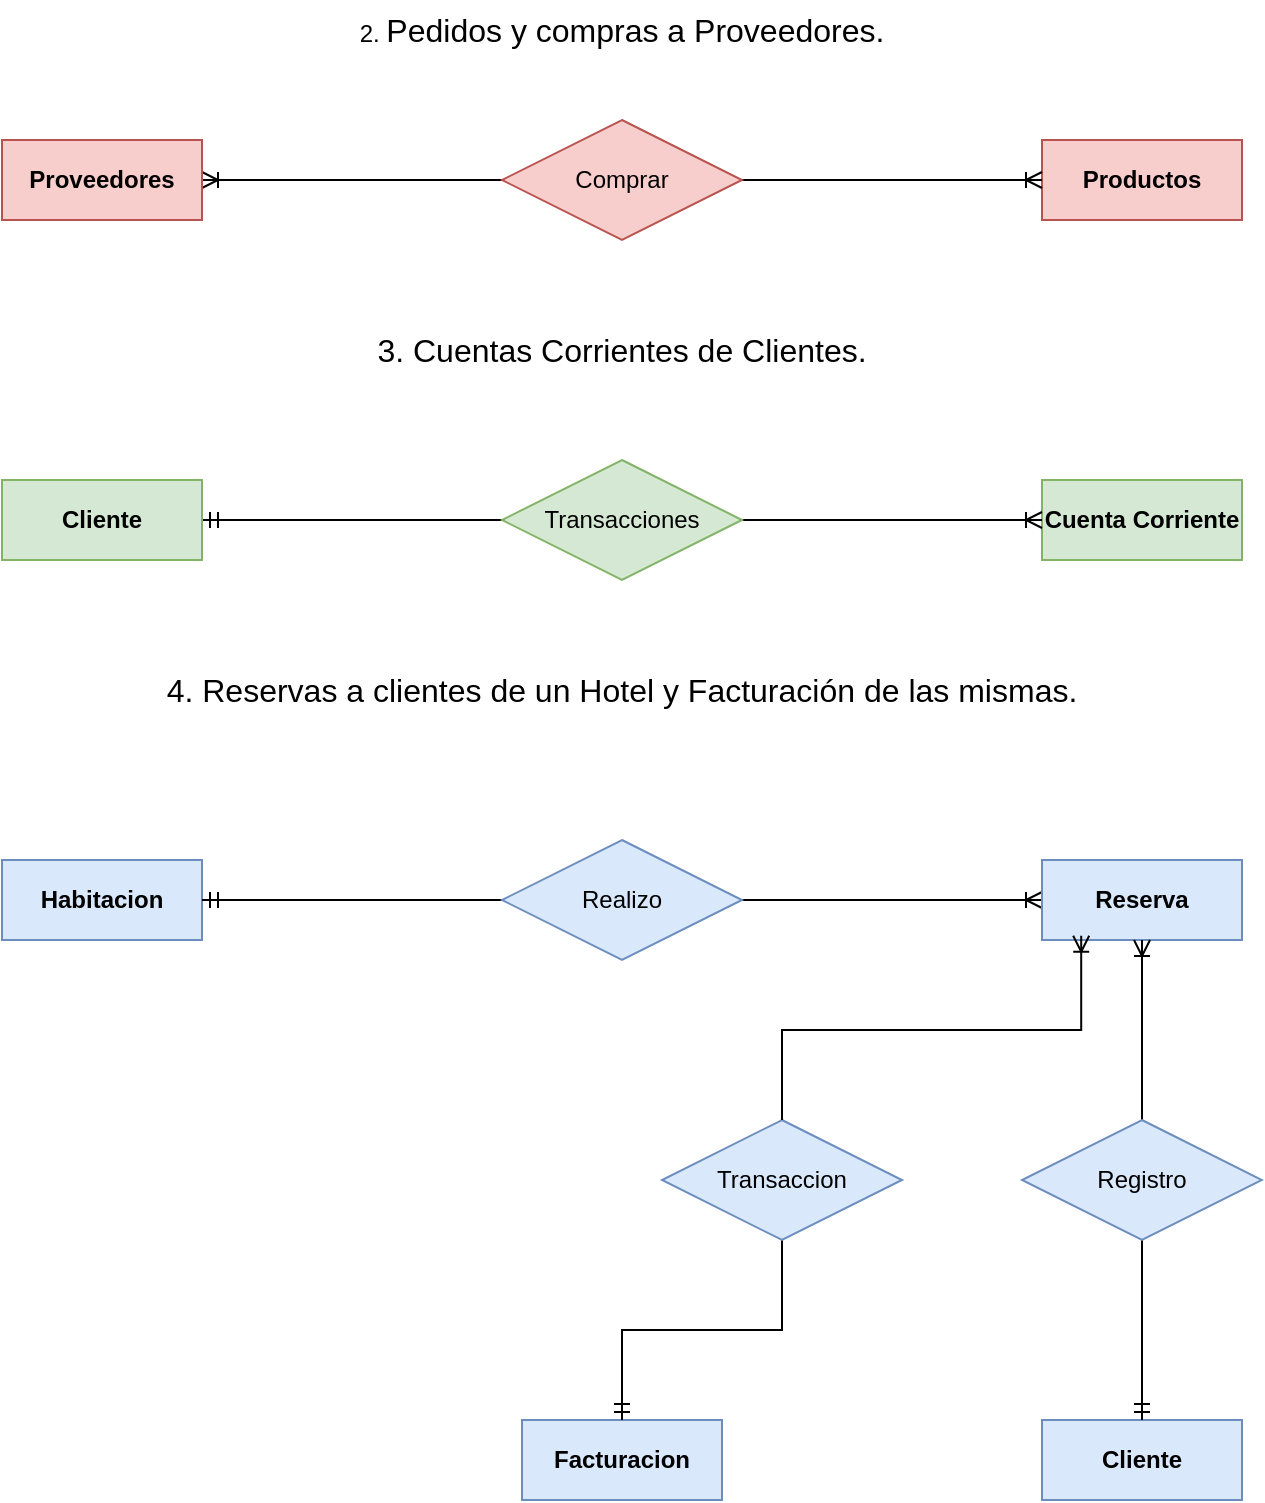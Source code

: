 <mxfile version="24.2.7" type="github">
  <diagram name="Page-1" id="RpZNpe1KApINxEx9jQkk">
    <mxGraphModel dx="819" dy="427" grid="1" gridSize="10" guides="1" tooltips="1" connect="1" arrows="1" fold="1" page="1" pageScale="1" pageWidth="850" pageHeight="1100" math="0" shadow="0">
      <root>
        <mxCell id="0" />
        <mxCell id="1" parent="0" />
        <mxCell id="UvpZoITZ3jxGFEs7aZy7-4" style="edgeStyle=orthogonalEdgeStyle;rounded=0;orthogonalLoop=1;jettySize=auto;html=1;exitX=1;exitY=0.5;exitDx=0;exitDy=0;entryX=0;entryY=0.5;entryDx=0;entryDy=0;endArrow=none;endFill=0;startArrow=ERoneToMany;startFill=0;" parent="1" source="UvpZoITZ3jxGFEs7aZy7-1" target="UvpZoITZ3jxGFEs7aZy7-3" edge="1">
          <mxGeometry relative="1" as="geometry" />
        </mxCell>
        <mxCell id="UvpZoITZ3jxGFEs7aZy7-1" value="&lt;b&gt;Proveedores&lt;/b&gt;" style="whiteSpace=wrap;html=1;align=center;fillColor=#f8cecc;strokeColor=#b85450;" parent="1" vertex="1">
          <mxGeometry x="150" y="130" width="100" height="40" as="geometry" />
        </mxCell>
        <mxCell id="UvpZoITZ3jxGFEs7aZy7-2" value="&lt;b&gt;Productos&lt;/b&gt;" style="whiteSpace=wrap;html=1;align=center;fillColor=#f8cecc;strokeColor=#b85450;" parent="1" vertex="1">
          <mxGeometry x="670" y="130" width="100" height="40" as="geometry" />
        </mxCell>
        <mxCell id="UvpZoITZ3jxGFEs7aZy7-5" style="edgeStyle=orthogonalEdgeStyle;rounded=0;orthogonalLoop=1;jettySize=auto;html=1;exitX=1;exitY=0.5;exitDx=0;exitDy=0;entryX=0;entryY=0.5;entryDx=0;entryDy=0;endArrow=ERoneToMany;endFill=0;" parent="1" source="UvpZoITZ3jxGFEs7aZy7-3" target="UvpZoITZ3jxGFEs7aZy7-2" edge="1">
          <mxGeometry relative="1" as="geometry" />
        </mxCell>
        <mxCell id="UvpZoITZ3jxGFEs7aZy7-3" value="Comprar" style="shape=rhombus;perimeter=rhombusPerimeter;whiteSpace=wrap;html=1;align=center;fillColor=#f8cecc;strokeColor=#b85450;" parent="1" vertex="1">
          <mxGeometry x="400" y="120" width="120" height="60" as="geometry" />
        </mxCell>
        <mxCell id="LwWXZl5ga7UyLNcfdgvz-1" value="&lt;b&gt;Cuenta Corriente&lt;/b&gt;" style="whiteSpace=wrap;html=1;align=center;fillColor=#d5e8d4;strokeColor=#82b366;" vertex="1" parent="1">
          <mxGeometry x="670" y="300" width="100" height="40" as="geometry" />
        </mxCell>
        <mxCell id="LwWXZl5ga7UyLNcfdgvz-5" style="edgeStyle=orthogonalEdgeStyle;rounded=0;orthogonalLoop=1;jettySize=auto;html=1;exitX=1;exitY=0.5;exitDx=0;exitDy=0;entryX=0;entryY=0.5;entryDx=0;entryDy=0;endArrow=none;endFill=0;startArrow=ERmandOne;startFill=0;" edge="1" parent="1" source="LwWXZl5ga7UyLNcfdgvz-2" target="LwWXZl5ga7UyLNcfdgvz-4">
          <mxGeometry relative="1" as="geometry" />
        </mxCell>
        <mxCell id="LwWXZl5ga7UyLNcfdgvz-2" value="&lt;b&gt;Cliente&lt;/b&gt;" style="whiteSpace=wrap;html=1;align=center;fillColor=#d5e8d4;strokeColor=#82b366;" vertex="1" parent="1">
          <mxGeometry x="150" y="300" width="100" height="40" as="geometry" />
        </mxCell>
        <mxCell id="LwWXZl5ga7UyLNcfdgvz-6" style="edgeStyle=orthogonalEdgeStyle;rounded=0;orthogonalLoop=1;jettySize=auto;html=1;entryX=0;entryY=0.5;entryDx=0;entryDy=0;endArrow=ERoneToMany;endFill=0;" edge="1" parent="1" source="LwWXZl5ga7UyLNcfdgvz-4" target="LwWXZl5ga7UyLNcfdgvz-1">
          <mxGeometry relative="1" as="geometry" />
        </mxCell>
        <mxCell id="LwWXZl5ga7UyLNcfdgvz-4" value="Transacciones" style="shape=rhombus;perimeter=rhombusPerimeter;whiteSpace=wrap;html=1;align=center;fillColor=#d5e8d4;strokeColor=#82b366;" vertex="1" parent="1">
          <mxGeometry x="400" y="290" width="120" height="60" as="geometry" />
        </mxCell>
        <mxCell id="LwWXZl5ga7UyLNcfdgvz-7" value="&lt;span id=&quot;page928R_mcid11&quot; class=&quot;markedContent&quot;&gt;&lt;span dir=&quot;ltr&quot; role=&quot;presentation&quot; style=&quot;left: calc(var(--scale-factor)*263.81px); top: calc(var(--scale-factor)*361.13px); font-size: calc(var(--scale-factor)*24.00px); font-family: sans-serif; transform: scaleX(1.008);&quot;&gt;3.&lt;/span&gt;&lt;/span&gt;&lt;span id=&quot;page928R_mcid12&quot; class=&quot;markedContent&quot;&gt;&lt;span dir=&quot;ltr&quot; role=&quot;presentation&quot; style=&quot;left: calc(var(--scale-factor)*284.14px); top: calc(var(--scale-factor)*361.13px); font-size: calc(var(--scale-factor)*24.00px); font-family: sans-serif;&quot;&gt; &lt;/span&gt;&lt;span dir=&quot;ltr&quot; role=&quot;presentation&quot; style=&quot;left: calc(var(--scale-factor)*299.81px); top: calc(var(--scale-factor)*361.13px); font-size: calc(var(--scale-factor)*24.00px); font-family: sans-serif; transform: scaleX(1.018);&quot;&gt;Cuentas Corrientes de Clientes.&lt;/span&gt;&lt;/span&gt;" style="text;html=1;align=center;verticalAlign=middle;whiteSpace=wrap;rounded=0;fontSize=16;" vertex="1" parent="1">
          <mxGeometry x="310" y="220" width="300" height="30" as="geometry" />
        </mxCell>
        <mxCell id="LwWXZl5ga7UyLNcfdgvz-8" value="&lt;span id=&quot;page928R_mcid9&quot; class=&quot;markedContent&quot;&gt;&lt;span dir=&quot;ltr&quot; role=&quot;presentation&quot; style=&quot;left: calc(var(--scale-factor)*248.33px); top: calc(var(--scale-factor)*303.49px); font-size: calc(var(--scale-factor)*24.02px); font-family: sans-serif; transform: scaleX(1.008);&quot;&gt;2.&lt;/span&gt;&lt;/span&gt;&lt;span id=&quot;page928R_mcid10&quot; class=&quot;markedContent&quot;&gt;&lt;span dir=&quot;ltr&quot; role=&quot;presentation&quot; style=&quot;left: calc(var(--scale-factor)*268.66px); top: calc(var(--scale-factor)*303.49px); font-size: calc(var(--scale-factor)*24.02px); font-family: sans-serif;&quot;&gt; &lt;/span&gt;&lt;span dir=&quot;ltr&quot; role=&quot;presentation&quot; style=&quot;left: calc(var(--scale-factor)*284.33px); top: calc(var(--scale-factor)*303.49px); font-size: 16px; font-family: sans-serif; transform: scaleX(1.011);&quot;&gt;Pedidos y compras a Proveedores.&lt;/span&gt;&lt;/span&gt;" style="text;html=1;align=center;verticalAlign=middle;whiteSpace=wrap;rounded=0;" vertex="1" parent="1">
          <mxGeometry x="310" y="60" width="300" height="30" as="geometry" />
        </mxCell>
        <mxCell id="LwWXZl5ga7UyLNcfdgvz-9" value="&lt;span id=&quot;page928R_mcid13&quot; class=&quot;markedContent&quot;&gt;&lt;span dir=&quot;ltr&quot; role=&quot;presentation&quot; style=&quot;left: calc(var(--scale-factor)*101.42px); top: calc(var(--scale-factor)*418.72px); font-size: calc(var(--scale-factor)*24.02px); font-family: sans-serif; transform: scaleX(1.008);&quot;&gt;4.&lt;/span&gt;&lt;/span&gt;&lt;span id=&quot;page928R_mcid14&quot; class=&quot;markedContent&quot;&gt;&lt;span dir=&quot;ltr&quot; role=&quot;presentation&quot; style=&quot;left: calc(var(--scale-factor)*121.75px); top: calc(var(--scale-factor)*418.72px); font-size: calc(var(--scale-factor)*24.02px); font-family: sans-serif;&quot;&gt; &lt;/span&gt;&lt;span dir=&quot;ltr&quot; role=&quot;presentation&quot; style=&quot;left: calc(var(--scale-factor)*137.42px); top: calc(var(--scale-factor)*418.72px); font-size: calc(var(--scale-factor)*24.02px); font-family: sans-serif; transform: scaleX(1.012);&quot;&gt;Reservas a clientes de un Hotel y Facturación de&lt;/span&gt;&lt;/span&gt;&lt;span id=&quot;page928R_mcid15&quot; class=&quot;markedContent&quot;&gt;&lt;span dir=&quot;ltr&quot; role=&quot;presentation&quot; style=&quot;left: calc(var(--scale-factor)*684.40px); top: calc(var(--scale-factor)*418.72px); font-size: calc(var(--scale-factor)*24.02px); font-family: sans-serif;&quot;&gt; &lt;/span&gt;&lt;span dir=&quot;ltr&quot; role=&quot;presentation&quot; style=&quot;left: calc(var(--scale-factor)*690.46px); top: calc(var(--scale-factor)*418.72px); font-size: calc(var(--scale-factor)*24.02px); font-family: sans-serif; transform: scaleX(0.995);&quot;&gt;las mismas&lt;/span&gt;&lt;/span&gt;&lt;span id=&quot;page928R_mcid16&quot; class=&quot;markedContent&quot;&gt;&lt;span dir=&quot;ltr&quot; role=&quot;presentation&quot; style=&quot;left: calc(var(--scale-factor)*814.68px); top: calc(var(--scale-factor)*418.72px); font-size: calc(var(--scale-factor)*24.02px); font-family: sans-serif;&quot;&gt;.&lt;/span&gt;&lt;/span&gt;" style="text;html=1;align=center;verticalAlign=middle;whiteSpace=wrap;rounded=0;fontSize=16;" vertex="1" parent="1">
          <mxGeometry x="200" y="390" width="520" height="30" as="geometry" />
        </mxCell>
        <mxCell id="LwWXZl5ga7UyLNcfdgvz-10" value="&lt;b&gt;Habitacion&lt;/b&gt;" style="whiteSpace=wrap;html=1;align=center;fillColor=#dae8fc;strokeColor=#6c8ebf;" vertex="1" parent="1">
          <mxGeometry x="150" y="490" width="100" height="40" as="geometry" />
        </mxCell>
        <mxCell id="LwWXZl5ga7UyLNcfdgvz-18" style="edgeStyle=orthogonalEdgeStyle;rounded=0;orthogonalLoop=1;jettySize=auto;html=1;exitX=0;exitY=0.5;exitDx=0;exitDy=0;entryX=1;entryY=0.5;entryDx=0;entryDy=0;endArrow=none;endFill=0;startArrow=ERoneToMany;startFill=0;" edge="1" parent="1" source="LwWXZl5ga7UyLNcfdgvz-11" target="LwWXZl5ga7UyLNcfdgvz-12">
          <mxGeometry relative="1" as="geometry" />
        </mxCell>
        <mxCell id="LwWXZl5ga7UyLNcfdgvz-11" value="&lt;font size=&quot;1&quot;&gt;&lt;b style=&quot;font-size: 12px;&quot;&gt;Reserva&lt;/b&gt;&lt;/font&gt;" style="whiteSpace=wrap;html=1;align=center;fillColor=#dae8fc;strokeColor=#6c8ebf;" vertex="1" parent="1">
          <mxGeometry x="670" y="490" width="100" height="40" as="geometry" />
        </mxCell>
        <mxCell id="LwWXZl5ga7UyLNcfdgvz-19" style="edgeStyle=orthogonalEdgeStyle;rounded=0;orthogonalLoop=1;jettySize=auto;html=1;exitX=0;exitY=0.5;exitDx=0;exitDy=0;entryX=1;entryY=0.5;entryDx=0;entryDy=0;endArrow=ERmandOne;endFill=0;" edge="1" parent="1" source="LwWXZl5ga7UyLNcfdgvz-12" target="LwWXZl5ga7UyLNcfdgvz-10">
          <mxGeometry relative="1" as="geometry" />
        </mxCell>
        <mxCell id="LwWXZl5ga7UyLNcfdgvz-12" value="Realizo" style="shape=rhombus;perimeter=rhombusPerimeter;whiteSpace=wrap;html=1;align=center;fillColor=#dae8fc;strokeColor=#6c8ebf;" vertex="1" parent="1">
          <mxGeometry x="400" y="480" width="120" height="60" as="geometry" />
        </mxCell>
        <mxCell id="LwWXZl5ga7UyLNcfdgvz-13" value="&lt;b&gt;Cliente&lt;/b&gt;" style="whiteSpace=wrap;html=1;align=center;fillColor=#dae8fc;strokeColor=#6c8ebf;" vertex="1" parent="1">
          <mxGeometry x="670" y="770" width="100" height="40" as="geometry" />
        </mxCell>
        <mxCell id="LwWXZl5ga7UyLNcfdgvz-15" style="edgeStyle=orthogonalEdgeStyle;rounded=0;orthogonalLoop=1;jettySize=auto;html=1;exitX=0.5;exitY=1;exitDx=0;exitDy=0;entryX=0.5;entryY=0;entryDx=0;entryDy=0;endArrow=ERmandOne;endFill=0;" edge="1" parent="1" source="LwWXZl5ga7UyLNcfdgvz-14" target="LwWXZl5ga7UyLNcfdgvz-13">
          <mxGeometry relative="1" as="geometry" />
        </mxCell>
        <mxCell id="LwWXZl5ga7UyLNcfdgvz-17" style="edgeStyle=orthogonalEdgeStyle;rounded=0;orthogonalLoop=1;jettySize=auto;html=1;exitX=0.5;exitY=0;exitDx=0;exitDy=0;entryX=0.5;entryY=1;entryDx=0;entryDy=0;endArrow=ERoneToMany;endFill=0;" edge="1" parent="1" source="LwWXZl5ga7UyLNcfdgvz-14" target="LwWXZl5ga7UyLNcfdgvz-11">
          <mxGeometry relative="1" as="geometry" />
        </mxCell>
        <mxCell id="LwWXZl5ga7UyLNcfdgvz-14" value="Registro" style="shape=rhombus;perimeter=rhombusPerimeter;whiteSpace=wrap;html=1;align=center;fillColor=#dae8fc;strokeColor=#6c8ebf;" vertex="1" parent="1">
          <mxGeometry x="660" y="620" width="120" height="60" as="geometry" />
        </mxCell>
        <mxCell id="LwWXZl5ga7UyLNcfdgvz-20" value="&lt;b&gt;Facturacion&lt;/b&gt;" style="whiteSpace=wrap;html=1;align=center;fillColor=#dae8fc;strokeColor=#6c8ebf;" vertex="1" parent="1">
          <mxGeometry x="410" y="770" width="100" height="40" as="geometry" />
        </mxCell>
        <mxCell id="LwWXZl5ga7UyLNcfdgvz-24" style="edgeStyle=orthogonalEdgeStyle;rounded=0;orthogonalLoop=1;jettySize=auto;html=1;exitX=0.5;exitY=1;exitDx=0;exitDy=0;entryX=0.5;entryY=0;entryDx=0;entryDy=0;endArrow=ERmandOne;endFill=0;" edge="1" parent="1" source="LwWXZl5ga7UyLNcfdgvz-22" target="LwWXZl5ga7UyLNcfdgvz-20">
          <mxGeometry relative="1" as="geometry" />
        </mxCell>
        <mxCell id="LwWXZl5ga7UyLNcfdgvz-22" value="Transaccion" style="shape=rhombus;perimeter=rhombusPerimeter;whiteSpace=wrap;html=1;align=center;fillColor=#dae8fc;strokeColor=#6c8ebf;" vertex="1" parent="1">
          <mxGeometry x="480" y="620" width="120" height="60" as="geometry" />
        </mxCell>
        <mxCell id="LwWXZl5ga7UyLNcfdgvz-25" style="edgeStyle=orthogonalEdgeStyle;rounded=0;orthogonalLoop=1;jettySize=auto;html=1;exitX=0.5;exitY=0;exitDx=0;exitDy=0;entryX=0.196;entryY=0.946;entryDx=0;entryDy=0;entryPerimeter=0;endArrow=ERoneToMany;endFill=0;" edge="1" parent="1" source="LwWXZl5ga7UyLNcfdgvz-22" target="LwWXZl5ga7UyLNcfdgvz-11">
          <mxGeometry relative="1" as="geometry">
            <Array as="points">
              <mxPoint x="540" y="575" />
              <mxPoint x="690" y="575" />
            </Array>
          </mxGeometry>
        </mxCell>
      </root>
    </mxGraphModel>
  </diagram>
</mxfile>
